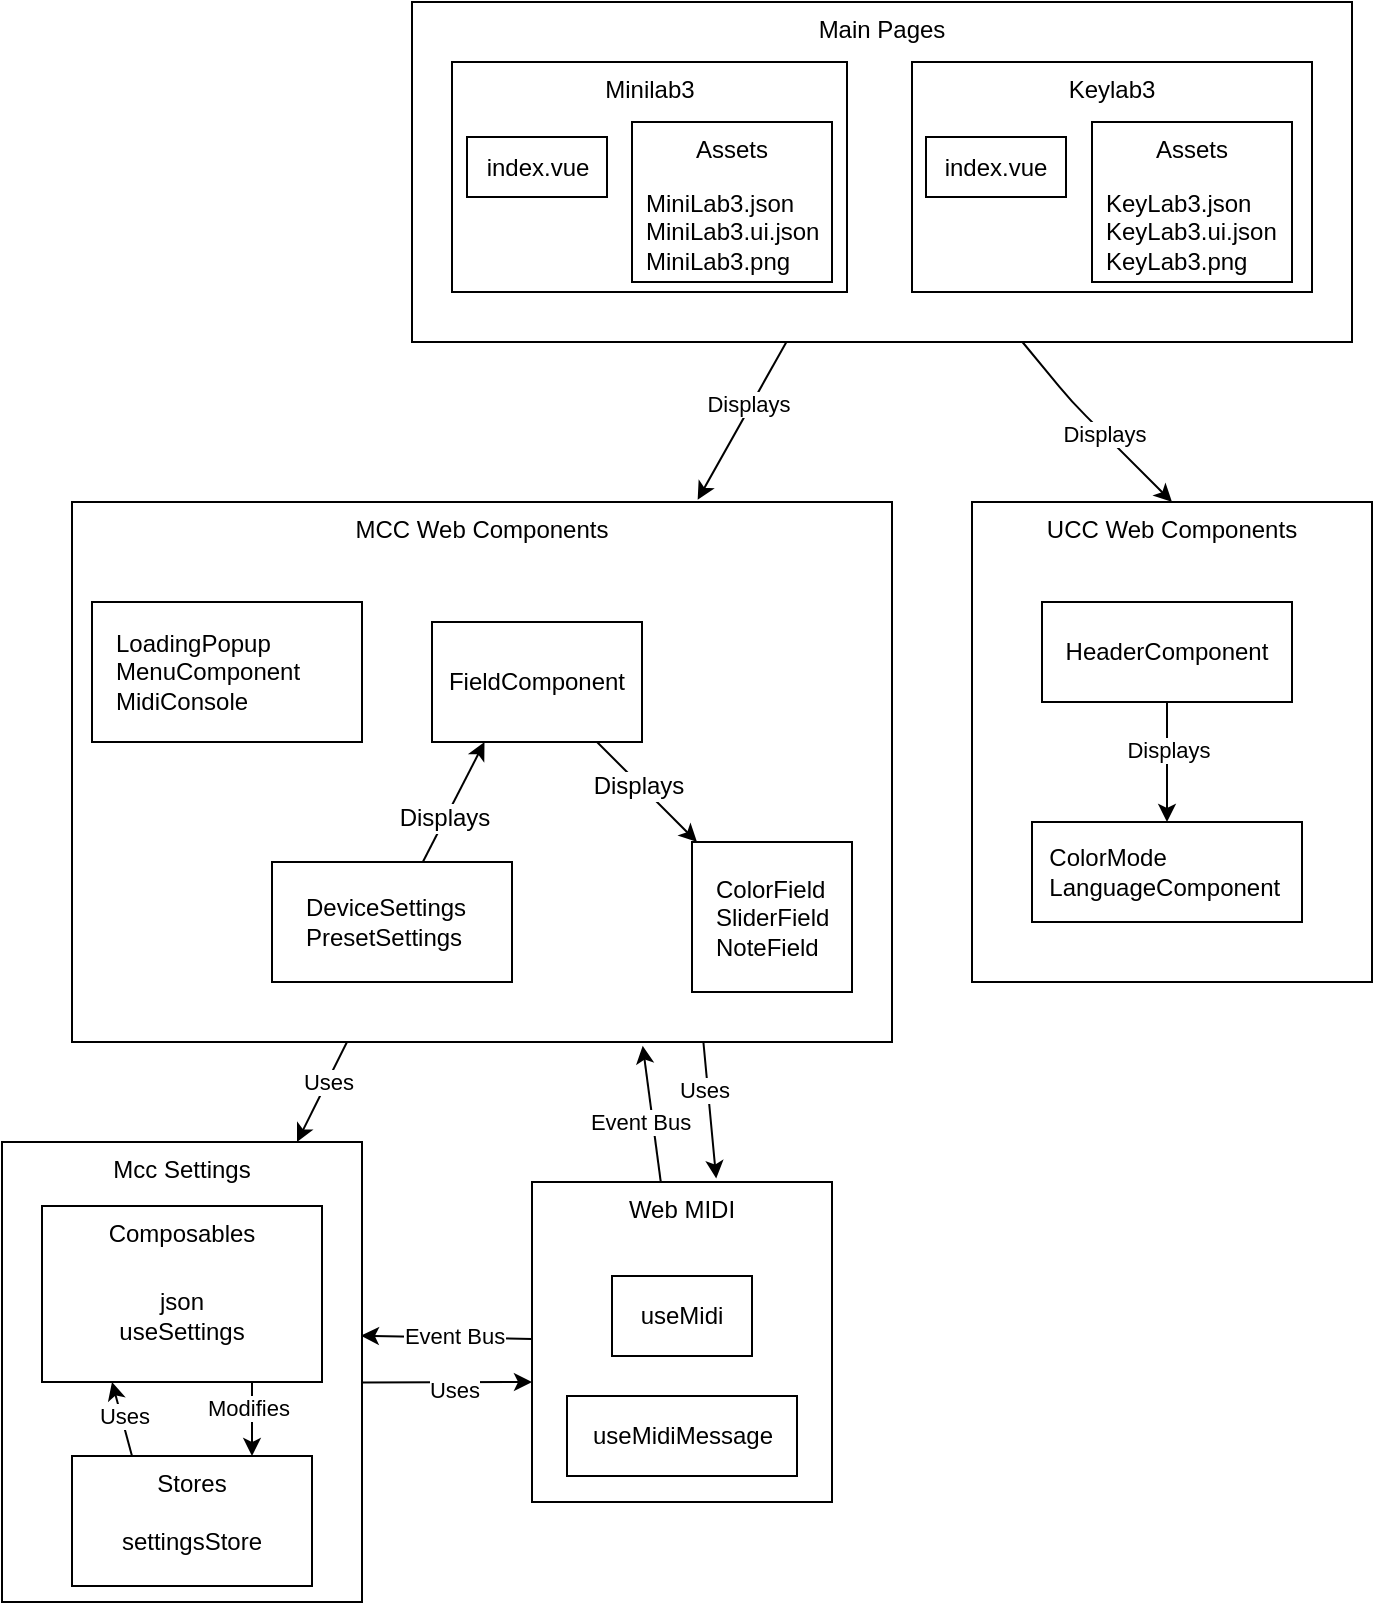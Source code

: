 <mxfile>
    <diagram id="BWIcD3Xi2dSUgdzjhlaD" name="Page-1">
        <mxGraphModel dx="952" dy="779" grid="1" gridSize="10" guides="1" tooltips="1" connect="1" arrows="1" fold="1" page="1" pageScale="1" pageWidth="850" pageHeight="1100" math="0" shadow="0">
            <root>
                <mxCell id="0"/>
                <mxCell id="1" parent="0"/>
                <mxCell id="100" style="edgeStyle=none;html=1;entryX=0.763;entryY=-0.004;entryDx=0;entryDy=0;endArrow=classic;endFill=1;entryPerimeter=0;" parent="1" source="99" target="5" edge="1">
                    <mxGeometry relative="1" as="geometry"/>
                </mxCell>
                <mxCell id="102" value="Displays" style="edgeLabel;html=1;align=center;verticalAlign=middle;resizable=0;points=[];" parent="100" vertex="1" connectable="0">
                    <mxGeometry x="-0.193" y="-2" relative="1" as="geometry">
                        <mxPoint as="offset"/>
                    </mxGeometry>
                </mxCell>
                <mxCell id="101" style="edgeStyle=none;html=1;entryX=0.5;entryY=0;entryDx=0;entryDy=0;endArrow=classic;endFill=1;" parent="1" source="99" target="63" edge="1">
                    <mxGeometry relative="1" as="geometry">
                        <Array as="points">
                            <mxPoint x="950" y="220"/>
                        </Array>
                    </mxGeometry>
                </mxCell>
                <mxCell id="103" value="Displays" style="edgeLabel;html=1;align=center;verticalAlign=middle;resizable=0;points=[];" parent="101" vertex="1" connectable="0">
                    <mxGeometry x="0.107" relative="1" as="geometry">
                        <mxPoint as="offset"/>
                    </mxGeometry>
                </mxCell>
                <mxCell id="99" value="Main Pages" style="whiteSpace=wrap;html=1;verticalAlign=top;" parent="1" vertex="1">
                    <mxGeometry x="620" y="20" width="470" height="170" as="geometry"/>
                </mxCell>
                <mxCell id="52" style="edgeStyle=none;html=1;entryX=0.997;entryY=0.421;entryDx=0;entryDy=0;entryPerimeter=0;" parent="1" source="49" target="2" edge="1">
                    <mxGeometry relative="1" as="geometry"/>
                </mxCell>
                <mxCell id="53" value="Event Bus" style="edgeLabel;html=1;align=center;verticalAlign=middle;resizable=0;points=[];" parent="52" vertex="1" connectable="0">
                    <mxGeometry x="-0.365" y="1" relative="1" as="geometry">
                        <mxPoint x="-12" y="-2" as="offset"/>
                    </mxGeometry>
                </mxCell>
                <mxCell id="56" style="edgeStyle=none;html=1;entryX=0.696;entryY=1.007;entryDx=0;entryDy=0;entryPerimeter=0;" parent="1" source="49" target="5" edge="1">
                    <mxGeometry relative="1" as="geometry">
                        <mxPoint x="715" y="545" as="targetPoint"/>
                    </mxGeometry>
                </mxCell>
                <mxCell id="57" value="Event Bus" style="edgeLabel;html=1;align=center;verticalAlign=middle;resizable=0;points=[];" parent="56" vertex="1" connectable="0">
                    <mxGeometry x="-0.491" y="-1" relative="1" as="geometry">
                        <mxPoint x="-9" y="-13" as="offset"/>
                    </mxGeometry>
                </mxCell>
                <mxCell id="49" value="Web MIDI" style="whiteSpace=wrap;html=1;verticalAlign=top;" parent="1" vertex="1">
                    <mxGeometry x="680" y="610" width="150" height="160" as="geometry"/>
                </mxCell>
                <mxCell id="54" style="edgeStyle=none;html=1;exitX=0.999;exitY=0.523;exitDx=0;exitDy=0;exitPerimeter=0;" parent="1" source="2" edge="1">
                    <mxGeometry relative="1" as="geometry">
                        <mxPoint x="600" y="710" as="sourcePoint"/>
                        <mxPoint x="680" y="710" as="targetPoint"/>
                    </mxGeometry>
                </mxCell>
                <mxCell id="55" value="Uses" style="edgeLabel;html=1;align=center;verticalAlign=middle;resizable=0;points=[];" parent="54" vertex="1" connectable="0">
                    <mxGeometry x="-0.359" y="-1" relative="1" as="geometry">
                        <mxPoint x="18" y="3" as="offset"/>
                    </mxGeometry>
                </mxCell>
                <mxCell id="2" value="Mcc Settings" style="whiteSpace=wrap;html=1;verticalAlign=top;" parent="1" vertex="1">
                    <mxGeometry x="415" y="590" width="180" height="230" as="geometry"/>
                </mxCell>
                <mxCell id="3" style="edgeStyle=none;html=1;" parent="1" source="5" target="2" edge="1">
                    <mxGeometry relative="1" as="geometry"/>
                </mxCell>
                <mxCell id="4" value="Uses" style="edgeLabel;html=1;align=center;verticalAlign=middle;resizable=0;points=[];" parent="3" vertex="1" connectable="0">
                    <mxGeometry x="-0.386" y="4" relative="1" as="geometry">
                        <mxPoint x="-6" y="3" as="offset"/>
                    </mxGeometry>
                </mxCell>
                <mxCell id="5" value="MCC Web Components&lt;br&gt;" style="whiteSpace=wrap;html=1;verticalAlign=top;" parent="1" vertex="1">
                    <mxGeometry x="450" y="270" width="410" height="270" as="geometry"/>
                </mxCell>
                <mxCell id="15" style="edgeStyle=none;html=1;entryX=0.75;entryY=0;entryDx=0;entryDy=0;exitX=0.75;exitY=1;exitDx=0;exitDy=0;" parent="1" source="7" target="10" edge="1">
                    <mxGeometry relative="1" as="geometry"/>
                </mxCell>
                <mxCell id="16" value="Modifies" style="edgeLabel;html=1;align=center;verticalAlign=middle;resizable=0;points=[];" parent="15" vertex="1" connectable="0">
                    <mxGeometry x="-0.33" y="-2" relative="1" as="geometry">
                        <mxPoint as="offset"/>
                    </mxGeometry>
                </mxCell>
                <mxCell id="7" value="Composables" style="whiteSpace=wrap;html=1;verticalAlign=top;" parent="1" vertex="1">
                    <mxGeometry x="435" y="622" width="140" height="88" as="geometry"/>
                </mxCell>
                <mxCell id="8" style="edgeStyle=none;html=1;entryX=0.25;entryY=1;entryDx=0;entryDy=0;exitX=0.25;exitY=0;exitDx=0;exitDy=0;" parent="1" source="10" target="7" edge="1">
                    <mxGeometry relative="1" as="geometry">
                        <Array as="points"/>
                    </mxGeometry>
                </mxCell>
                <mxCell id="9" value="Uses" style="edgeLabel;html=1;align=center;verticalAlign=middle;resizable=0;points=[];" parent="8" vertex="1" connectable="0">
                    <mxGeometry x="0.1" y="-1" relative="1" as="geometry">
                        <mxPoint as="offset"/>
                    </mxGeometry>
                </mxCell>
                <mxCell id="10" value="Stores&lt;br&gt;" style="whiteSpace=wrap;html=1;verticalAlign=top;" parent="1" vertex="1">
                    <mxGeometry x="450" y="747" width="120" height="65" as="geometry"/>
                </mxCell>
                <mxCell id="13" value="Minilab3" style="whiteSpace=wrap;html=1;verticalAlign=top;" parent="1" vertex="1">
                    <mxGeometry x="640" y="50" width="197.5" height="115" as="geometry"/>
                </mxCell>
                <mxCell id="17" value="index.vue" style="text;strokeColor=default;align=center;fillColor=none;html=1;verticalAlign=middle;whiteSpace=wrap;rounded=0;" parent="1" vertex="1">
                    <mxGeometry x="647.5" y="87.5" width="70" height="30" as="geometry"/>
                </mxCell>
                <mxCell id="23" value="settingsStore" style="text;strokeColor=none;align=center;fillColor=none;html=1;verticalAlign=middle;whiteSpace=wrap;rounded=0;" parent="1" vertex="1">
                    <mxGeometry x="460" y="767" width="100" height="45" as="geometry"/>
                </mxCell>
                <mxCell id="25" value="" style="whiteSpace=wrap;html=1;strokeWidth=1;fontSize=12;verticalAlign=top;" parent="1" vertex="1">
                    <mxGeometry x="760" y="440" width="80" height="75" as="geometry"/>
                </mxCell>
                <mxCell id="26" value="ColorField&lt;br style=&quot;font-size: 12px;&quot;&gt;SliderField&lt;br style=&quot;font-size: 12px;&quot;&gt;NoteField" style="text;strokeColor=none;align=left;fillColor=none;html=1;verticalAlign=top;whiteSpace=wrap;rounded=0;spacingTop=0;fontSize=12;spacing=2;strokeWidth=1;" parent="1" vertex="1">
                    <mxGeometry x="770" y="450" width="60" height="60" as="geometry"/>
                </mxCell>
                <mxCell id="35" style="edgeStyle=none;html=1;fontSize=12;" parent="1" source="30" target="25" edge="1">
                    <mxGeometry relative="1" as="geometry"/>
                </mxCell>
                <mxCell id="36" value="Displays" style="edgeLabel;html=1;align=center;verticalAlign=middle;resizable=0;points=[];fontSize=12;" parent="35" vertex="1" connectable="0">
                    <mxGeometry x="-0.166" y="-1" relative="1" as="geometry">
                        <mxPoint as="offset"/>
                    </mxGeometry>
                </mxCell>
                <mxCell id="30" value="FieldComponent" style="whiteSpace=wrap;html=1;strokeWidth=1;fontSize=12;verticalAlign=middle;" parent="1" vertex="1">
                    <mxGeometry x="630" y="330" width="105" height="60" as="geometry"/>
                </mxCell>
                <mxCell id="33" style="edgeStyle=none;html=1;entryX=0.25;entryY=1;entryDx=0;entryDy=0;fontSize=12;" parent="1" source="31" target="30" edge="1">
                    <mxGeometry relative="1" as="geometry"/>
                </mxCell>
                <mxCell id="34" value="Displays" style="edgeLabel;html=1;align=center;verticalAlign=middle;resizable=0;points=[];fontSize=12;" parent="33" vertex="1" connectable="0">
                    <mxGeometry x="-0.279" y="1" relative="1" as="geometry">
                        <mxPoint as="offset"/>
                    </mxGeometry>
                </mxCell>
                <mxCell id="31" value="" style="whiteSpace=wrap;html=1;strokeWidth=1;fontSize=12;verticalAlign=top;" parent="1" vertex="1">
                    <mxGeometry x="550" y="450" width="120" height="60" as="geometry"/>
                </mxCell>
                <mxCell id="32" value="&lt;div style=&quot;&quot;&gt;&lt;span style=&quot;background-color: initial;&quot;&gt;DeviceSettings&lt;/span&gt;&lt;/div&gt;&lt;span style=&quot;&quot;&gt;PresetSettings&lt;/span&gt;&lt;span style=&quot;&quot;&gt;&lt;br&gt;&lt;/span&gt;" style="text;strokeColor=none;align=left;fillColor=none;html=1;verticalAlign=middle;whiteSpace=wrap;rounded=0;strokeWidth=1;fontSize=12;" parent="1" vertex="1">
                    <mxGeometry x="565" y="465" width="90" height="30" as="geometry"/>
                </mxCell>
                <mxCell id="40" value="" style="whiteSpace=wrap;html=1;strokeWidth=1;fontSize=12;" parent="1" vertex="1">
                    <mxGeometry x="460" y="320" width="135" height="70" as="geometry"/>
                </mxCell>
                <mxCell id="21" value="LoadingPopup&lt;br style=&quot;font-size: 12px;&quot;&gt;MenuComponent&lt;br style=&quot;font-size: 12px;&quot;&gt;MidiConsole" style="text;strokeColor=none;align=left;fillColor=none;html=1;verticalAlign=top;whiteSpace=wrap;rounded=0;spacingTop=0;fontSize=12;spacing=2;strokeWidth=1;" parent="1" vertex="1">
                    <mxGeometry x="470" y="327.25" width="125" height="50" as="geometry"/>
                </mxCell>
                <mxCell id="42" value="useMidi" style="whiteSpace=wrap;html=1;strokeWidth=1;fontSize=12;" parent="1" vertex="1">
                    <mxGeometry x="720" y="657" width="70" height="40" as="geometry"/>
                </mxCell>
                <mxCell id="43" value="useMidiMessage" style="whiteSpace=wrap;html=1;strokeWidth=1;fontSize=12;" parent="1" vertex="1">
                    <mxGeometry x="697.5" y="717" width="115" height="40" as="geometry"/>
                </mxCell>
                <mxCell id="44" value="json&lt;br&gt;useSettings" style="whiteSpace=wrap;html=1;strokeWidth=1;fontSize=12;strokeColor=none;" parent="1" vertex="1">
                    <mxGeometry x="450" y="657" width="110" height="40" as="geometry"/>
                </mxCell>
                <mxCell id="50" style="edgeStyle=none;html=1;entryX=0.614;entryY=-0.011;entryDx=0;entryDy=0;entryPerimeter=0;exitX=0.77;exitY=1;exitDx=0;exitDy=0;exitPerimeter=0;" parent="1" source="5" target="49" edge="1">
                    <mxGeometry relative="1" as="geometry">
                        <mxPoint x="667.5" y="550" as="sourcePoint"/>
                        <mxPoint x="620" y="607" as="targetPoint"/>
                    </mxGeometry>
                </mxCell>
                <mxCell id="51" value="Uses" style="edgeLabel;html=1;align=center;verticalAlign=middle;resizable=0;points=[];" parent="50" vertex="1" connectable="0">
                    <mxGeometry x="-0.386" y="4" relative="1" as="geometry">
                        <mxPoint x="-6" y="3" as="offset"/>
                    </mxGeometry>
                </mxCell>
                <mxCell id="63" value="UCC Web Components" style="whiteSpace=wrap;html=1;verticalAlign=top;" parent="1" vertex="1">
                    <mxGeometry x="900" y="270" width="200" height="240" as="geometry"/>
                </mxCell>
                <mxCell id="116" style="edgeStyle=none;html=1;endArrow=classic;endFill=1;" parent="1" source="77" target="114" edge="1">
                    <mxGeometry relative="1" as="geometry"/>
                </mxCell>
                <mxCell id="117" value="Displays" style="edgeLabel;html=1;align=center;verticalAlign=middle;resizable=0;points=[];" parent="116" vertex="1" connectable="0">
                    <mxGeometry x="-0.205" relative="1" as="geometry">
                        <mxPoint as="offset"/>
                    </mxGeometry>
                </mxCell>
                <mxCell id="77" value="HeaderComponent" style="whiteSpace=wrap;html=1;strokeWidth=1;fontSize=12;" parent="1" vertex="1">
                    <mxGeometry x="935" y="320" width="125" height="50" as="geometry"/>
                </mxCell>
                <mxCell id="85" value="Keylab3" style="whiteSpace=wrap;html=1;verticalAlign=top;" parent="1" vertex="1">
                    <mxGeometry x="870" y="50" width="200" height="115" as="geometry"/>
                </mxCell>
                <mxCell id="104" value="Assets" style="text;strokeColor=default;align=center;fillColor=none;html=1;verticalAlign=top;whiteSpace=wrap;rounded=0;" parent="1" vertex="1">
                    <mxGeometry x="730" y="80" width="100" height="80" as="geometry"/>
                </mxCell>
                <mxCell id="106" value="MiniLab3.json&lt;br&gt;MiniLab3.ui.json&lt;br&gt;MiniLab3.png" style="text;html=1;align=left;verticalAlign=middle;resizable=0;points=[];autosize=1;strokeColor=none;fillColor=none;" parent="1" vertex="1">
                    <mxGeometry x="735" y="105" width="110" height="60" as="geometry"/>
                </mxCell>
                <mxCell id="111" value="index.vue" style="text;strokeColor=default;align=center;fillColor=none;html=1;verticalAlign=middle;whiteSpace=wrap;rounded=0;" parent="1" vertex="1">
                    <mxGeometry x="877" y="87.5" width="70" height="30" as="geometry"/>
                </mxCell>
                <mxCell id="112" value="Assets" style="text;strokeColor=default;align=center;fillColor=none;html=1;verticalAlign=top;whiteSpace=wrap;rounded=0;" parent="1" vertex="1">
                    <mxGeometry x="960" y="80" width="100" height="80" as="geometry"/>
                </mxCell>
                <mxCell id="113" value="KeyLab3.json&lt;br&gt;KeyLab3.ui.json&lt;br&gt;KeyLab3.png" style="text;html=1;align=left;verticalAlign=middle;resizable=0;points=[];autosize=1;strokeColor=none;fillColor=none;" parent="1" vertex="1">
                    <mxGeometry x="965" y="105" width="110" height="60" as="geometry"/>
                </mxCell>
                <mxCell id="114" value="&amp;nbsp; ColorMode&lt;br&gt;&amp;nbsp; LanguageComponent" style="whiteSpace=wrap;html=1;strokeWidth=1;fontSize=12;align=left;" parent="1" vertex="1">
                    <mxGeometry x="930" y="430" width="135" height="50" as="geometry"/>
                </mxCell>
            </root>
        </mxGraphModel>
    </diagram>
</mxfile>